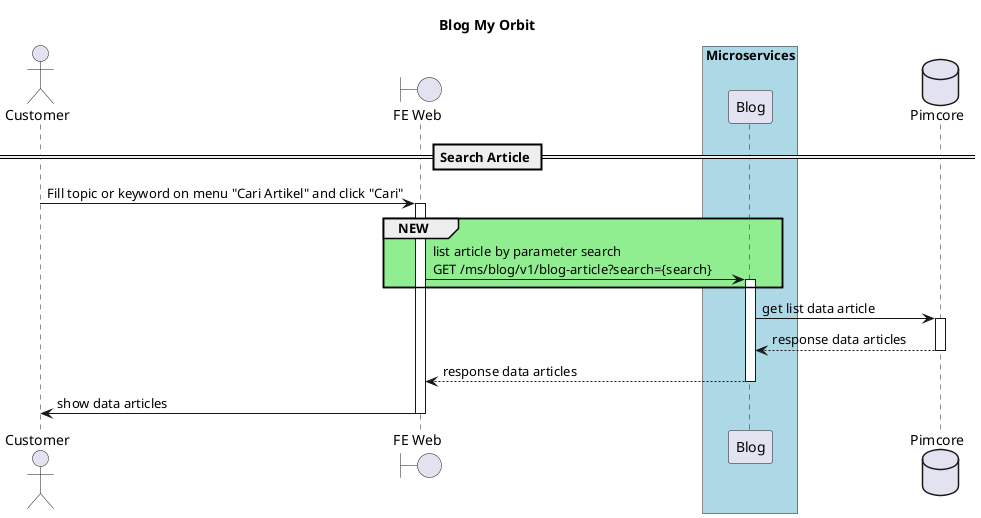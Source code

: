 @startuml blog
title "Blog My Orbit"


actor "Customer" as C
boundary "FE Web" as FE
box "Microservices" #LightBlue
participant "Blog" as Content
end box
database "Pimcore" as DB

== Search Article ==

C -> FE : Fill topic or keyword on menu "Cari Artikel" and click "Cari"
activate FE
group #LightGreen NEW
FE -> Content ++ :  list article by parameter search \nGET /ms/blog/v1/blog-article?search={search}
end
Content -> DB ++: get list data article
DB --> Content --: response data articles
Content --> FE -- : response data articles
FE -> C --: show data articles
@enduml